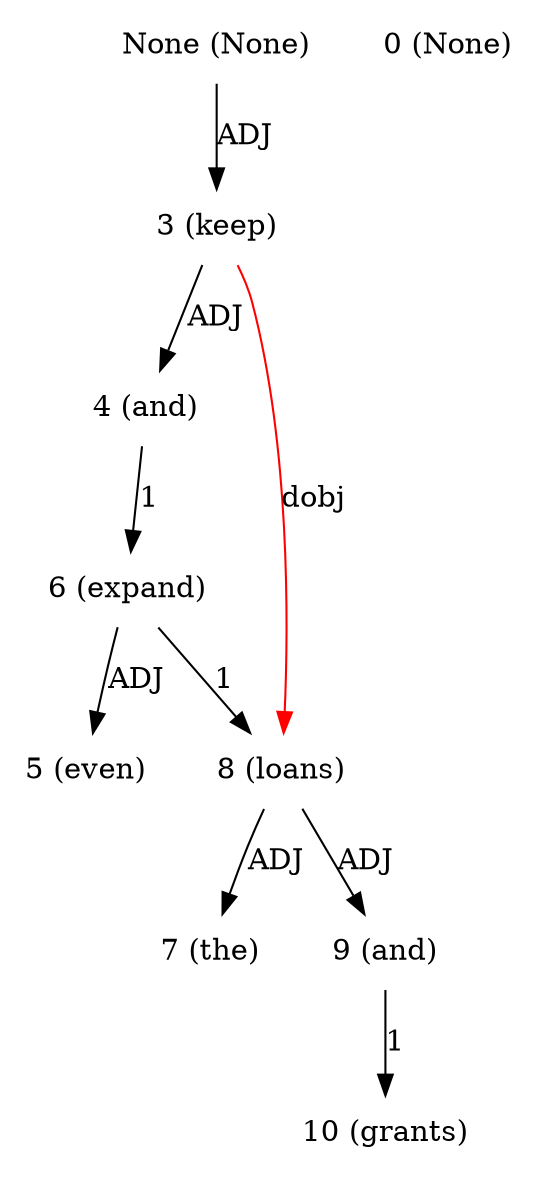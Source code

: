 digraph G{
edge [dir=forward]
node [shape=plaintext]

None [label="None (None)"]
None -> 3 [label="ADJ"]
0 [label="0 (None)"]
3 [label="3 (keep)"]
3 -> 4 [label="ADJ"]
4 [label="4 (and)"]
4 -> 6 [label="1"]
5 [label="5 (even)"]
6 [label="6 (expand)"]
6 -> 8 [label="1"]
6 -> 5 [label="ADJ"]
7 [label="7 (the)"]
8 [label="8 (loans)"]
8 -> 7 [label="ADJ"]
8 -> 9 [label="ADJ"]
3 -> 8 [label="dobj", color="red"]
9 [label="9 (and)"]
9 -> 10 [label="1"]
10 [label="10 (grants)"]
}
